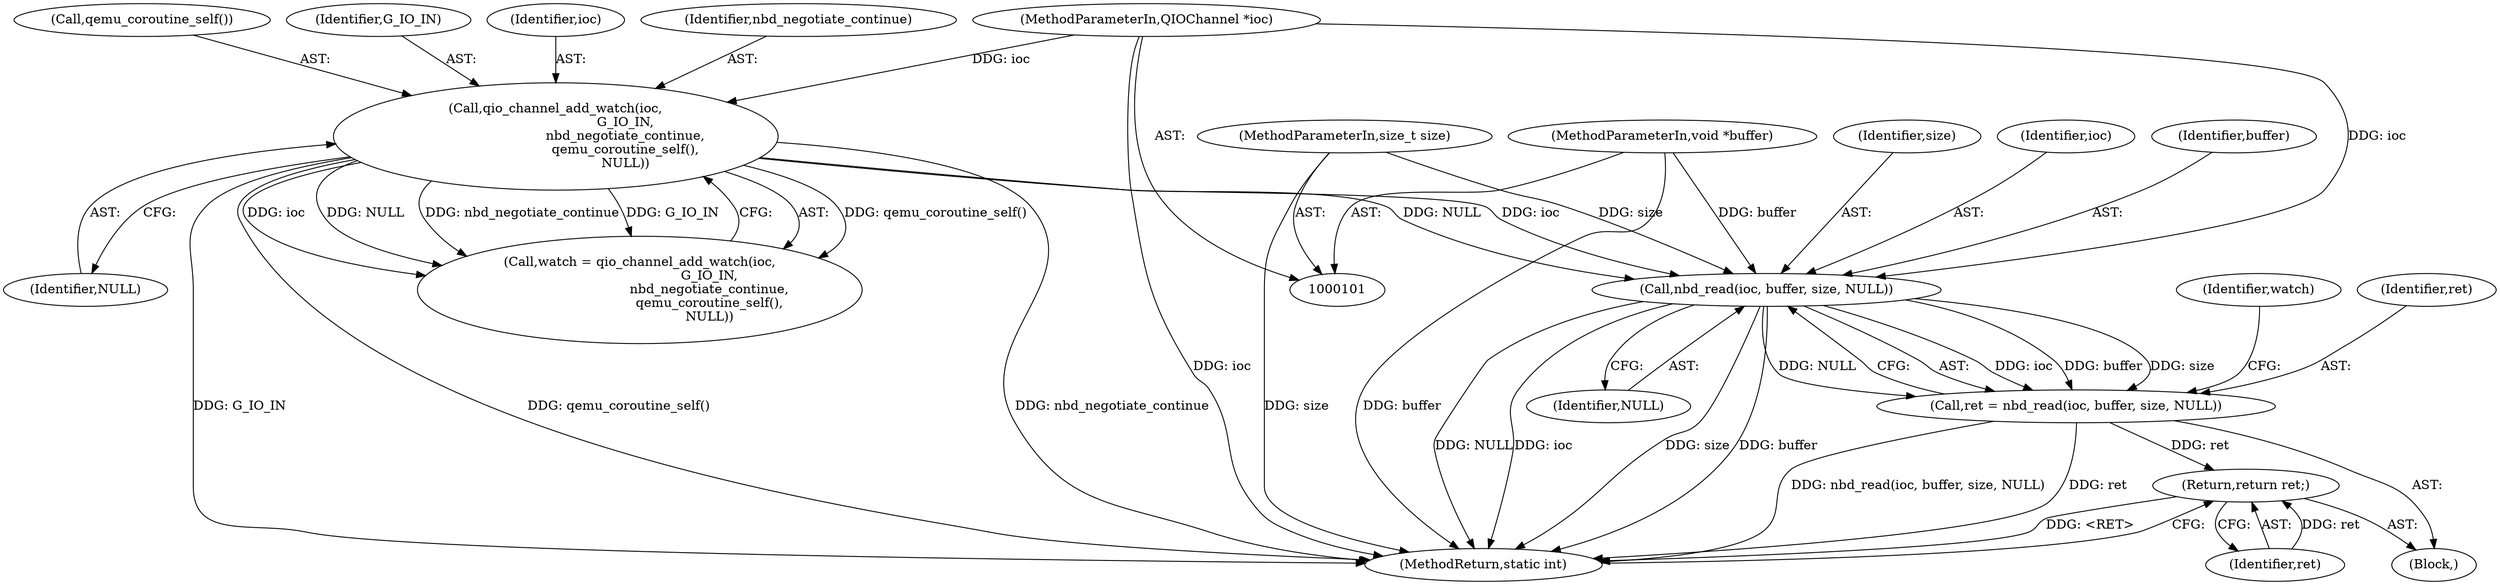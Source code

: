 digraph "1_qemu_2b0bbc4f8809c972bad134bc1a2570dbb01dea0b_1@API" {
"1000120" [label="(Call,nbd_read(ioc, buffer, size, NULL))"];
"1000112" [label="(Call,qio_channel_add_watch(ioc,\n                                  G_IO_IN,\n                                  nbd_negotiate_continue,\n                                  qemu_coroutine_self(),\n                                  NULL))"];
"1000102" [label="(MethodParameterIn,QIOChannel *ioc)"];
"1000103" [label="(MethodParameterIn,void *buffer)"];
"1000104" [label="(MethodParameterIn,size_t size)"];
"1000118" [label="(Call,ret = nbd_read(ioc, buffer, size, NULL))"];
"1000127" [label="(Return,return ret;)"];
"1000123" [label="(Identifier,size)"];
"1000112" [label="(Call,qio_channel_add_watch(ioc,\n                                  G_IO_IN,\n                                  nbd_negotiate_continue,\n                                  qemu_coroutine_self(),\n                                  NULL))"];
"1000127" [label="(Return,return ret;)"];
"1000116" [label="(Call,qemu_coroutine_self())"];
"1000121" [label="(Identifier,ioc)"];
"1000129" [label="(MethodReturn,static int)"];
"1000114" [label="(Identifier,G_IO_IN)"];
"1000126" [label="(Identifier,watch)"];
"1000124" [label="(Identifier,NULL)"];
"1000105" [label="(Block,)"];
"1000113" [label="(Identifier,ioc)"];
"1000110" [label="(Call,watch = qio_channel_add_watch(ioc,\n                                  G_IO_IN,\n                                  nbd_negotiate_continue,\n                                  qemu_coroutine_self(),\n                                  NULL))"];
"1000102" [label="(MethodParameterIn,QIOChannel *ioc)"];
"1000117" [label="(Identifier,NULL)"];
"1000115" [label="(Identifier,nbd_negotiate_continue)"];
"1000119" [label="(Identifier,ret)"];
"1000128" [label="(Identifier,ret)"];
"1000118" [label="(Call,ret = nbd_read(ioc, buffer, size, NULL))"];
"1000104" [label="(MethodParameterIn,size_t size)"];
"1000120" [label="(Call,nbd_read(ioc, buffer, size, NULL))"];
"1000122" [label="(Identifier,buffer)"];
"1000103" [label="(MethodParameterIn,void *buffer)"];
"1000120" -> "1000118"  [label="AST: "];
"1000120" -> "1000124"  [label="CFG: "];
"1000121" -> "1000120"  [label="AST: "];
"1000122" -> "1000120"  [label="AST: "];
"1000123" -> "1000120"  [label="AST: "];
"1000124" -> "1000120"  [label="AST: "];
"1000118" -> "1000120"  [label="CFG: "];
"1000120" -> "1000129"  [label="DDG: size"];
"1000120" -> "1000129"  [label="DDG: buffer"];
"1000120" -> "1000129"  [label="DDG: NULL"];
"1000120" -> "1000129"  [label="DDG: ioc"];
"1000120" -> "1000118"  [label="DDG: ioc"];
"1000120" -> "1000118"  [label="DDG: buffer"];
"1000120" -> "1000118"  [label="DDG: size"];
"1000120" -> "1000118"  [label="DDG: NULL"];
"1000112" -> "1000120"  [label="DDG: ioc"];
"1000112" -> "1000120"  [label="DDG: NULL"];
"1000102" -> "1000120"  [label="DDG: ioc"];
"1000103" -> "1000120"  [label="DDG: buffer"];
"1000104" -> "1000120"  [label="DDG: size"];
"1000112" -> "1000110"  [label="AST: "];
"1000112" -> "1000117"  [label="CFG: "];
"1000113" -> "1000112"  [label="AST: "];
"1000114" -> "1000112"  [label="AST: "];
"1000115" -> "1000112"  [label="AST: "];
"1000116" -> "1000112"  [label="AST: "];
"1000117" -> "1000112"  [label="AST: "];
"1000110" -> "1000112"  [label="CFG: "];
"1000112" -> "1000129"  [label="DDG: G_IO_IN"];
"1000112" -> "1000129"  [label="DDG: qemu_coroutine_self()"];
"1000112" -> "1000129"  [label="DDG: nbd_negotiate_continue"];
"1000112" -> "1000110"  [label="DDG: qemu_coroutine_self()"];
"1000112" -> "1000110"  [label="DDG: ioc"];
"1000112" -> "1000110"  [label="DDG: NULL"];
"1000112" -> "1000110"  [label="DDG: nbd_negotiate_continue"];
"1000112" -> "1000110"  [label="DDG: G_IO_IN"];
"1000102" -> "1000112"  [label="DDG: ioc"];
"1000102" -> "1000101"  [label="AST: "];
"1000102" -> "1000129"  [label="DDG: ioc"];
"1000103" -> "1000101"  [label="AST: "];
"1000103" -> "1000129"  [label="DDG: buffer"];
"1000104" -> "1000101"  [label="AST: "];
"1000104" -> "1000129"  [label="DDG: size"];
"1000118" -> "1000105"  [label="AST: "];
"1000119" -> "1000118"  [label="AST: "];
"1000126" -> "1000118"  [label="CFG: "];
"1000118" -> "1000129"  [label="DDG: ret"];
"1000118" -> "1000129"  [label="DDG: nbd_read(ioc, buffer, size, NULL)"];
"1000118" -> "1000127"  [label="DDG: ret"];
"1000127" -> "1000105"  [label="AST: "];
"1000127" -> "1000128"  [label="CFG: "];
"1000128" -> "1000127"  [label="AST: "];
"1000129" -> "1000127"  [label="CFG: "];
"1000127" -> "1000129"  [label="DDG: <RET>"];
"1000128" -> "1000127"  [label="DDG: ret"];
}
